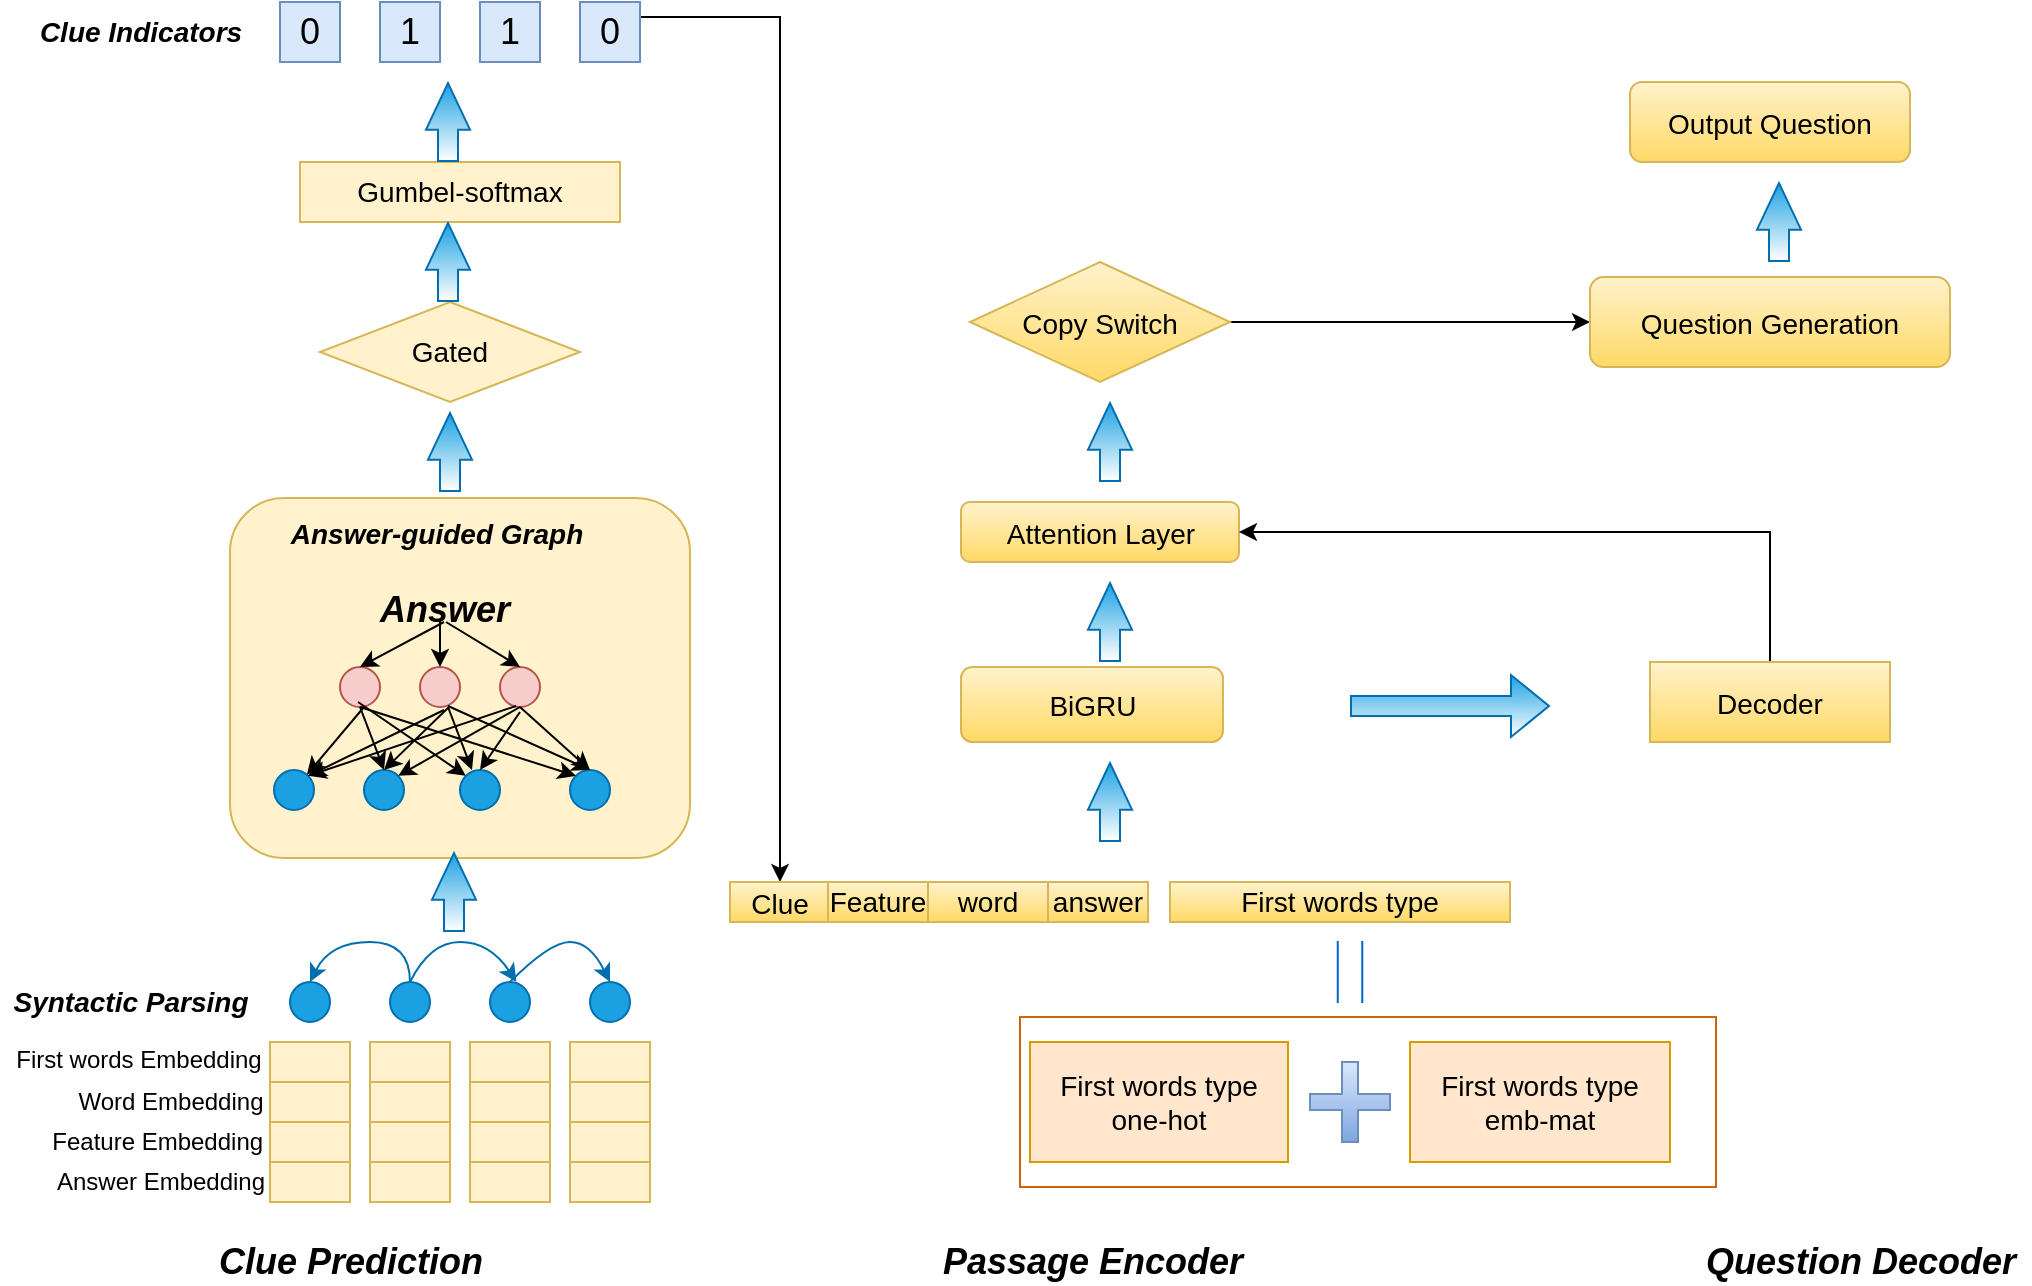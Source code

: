 <mxfile version="17.5.0" type="github">
  <diagram id="VFLp4C9wst7MWV0tXBqA" name="Page-1">
    <mxGraphModel dx="1822" dy="762" grid="0" gridSize="10" guides="1" tooltips="1" connect="1" arrows="1" fold="1" page="0" pageScale="1" pageWidth="827" pageHeight="1169" math="0" shadow="0">
      <root>
        <mxCell id="0" />
        <mxCell id="1" parent="0" />
        <mxCell id="xceocJhuSqhBGVP0jAdD-20" value="" style="rounded=0;whiteSpace=wrap;html=1;fillColor=#fff2cc;strokeColor=#d6b656;" parent="1" vertex="1">
          <mxGeometry x="210" y="680" width="40" height="20" as="geometry" />
        </mxCell>
        <mxCell id="xceocJhuSqhBGVP0jAdD-21" value="" style="rounded=0;whiteSpace=wrap;html=1;fillColor=#fff2cc;strokeColor=#d6b656;" parent="1" vertex="1">
          <mxGeometry x="210" y="700" width="40" height="20" as="geometry" />
        </mxCell>
        <mxCell id="xceocJhuSqhBGVP0jAdD-25" value="" style="rounded=0;whiteSpace=wrap;html=1;fillColor=#fff2cc;strokeColor=#d6b656;" parent="1" vertex="1">
          <mxGeometry x="260" y="680" width="40" height="20" as="geometry" />
        </mxCell>
        <mxCell id="xceocJhuSqhBGVP0jAdD-28" value="" style="rounded=0;whiteSpace=wrap;html=1;fillColor=#fff2cc;strokeColor=#d6b656;" parent="1" vertex="1">
          <mxGeometry x="260" y="700" width="40" height="20" as="geometry" />
        </mxCell>
        <mxCell id="xceocJhuSqhBGVP0jAdD-29" value="" style="ellipse;whiteSpace=wrap;html=1;aspect=fixed;fillColor=#1ba1e2;fontColor=#ffffff;strokeColor=#006EAF;" parent="1" vertex="1">
          <mxGeometry x="120" y="650" width="20" height="20" as="geometry" />
        </mxCell>
        <mxCell id="xceocJhuSqhBGVP0jAdD-31" value="" style="ellipse;whiteSpace=wrap;html=1;aspect=fixed;fillColor=#1ba1e2;fontColor=#ffffff;strokeColor=#006EAF;" parent="1" vertex="1">
          <mxGeometry x="270" y="650" width="20" height="20" as="geometry" />
        </mxCell>
        <mxCell id="xceocJhuSqhBGVP0jAdD-43" value="" style="curved=1;endArrow=classic;html=1;rounded=0;exitX=0.5;exitY=0;exitDx=0;exitDy=0;fillColor=#1ba1e2;strokeColor=#006EAF;" parent="1" source="xceocJhuSqhBGVP0jAdD-61" edge="1">
          <mxGeometry width="50" height="50" relative="1" as="geometry">
            <mxPoint x="141.79" y="645.14" as="sourcePoint" />
            <mxPoint x="233.215" y="649.995" as="targetPoint" />
            <Array as="points">
              <mxPoint x="190" y="630" />
              <mxPoint x="220" y="630" />
            </Array>
          </mxGeometry>
        </mxCell>
        <mxCell id="xceocJhuSqhBGVP0jAdD-45" value="" style="curved=1;endArrow=classic;html=1;rounded=0;entryX=0.5;entryY=0;entryDx=0;entryDy=0;fillColor=#1ba1e2;strokeColor=#006EAF;exitX=0.5;exitY=0;exitDx=0;exitDy=0;" parent="1" source="xceocJhuSqhBGVP0jAdD-61" target="xceocJhuSqhBGVP0jAdD-29" edge="1">
          <mxGeometry width="50" height="50" relative="1" as="geometry">
            <mxPoint x="150" y="650" as="sourcePoint" />
            <mxPoint x="440" y="620" as="targetPoint" />
            <Array as="points">
              <mxPoint x="180" y="630" />
              <mxPoint x="140" y="630" />
            </Array>
          </mxGeometry>
        </mxCell>
        <mxCell id="xceocJhuSqhBGVP0jAdD-48" value="" style="rounded=1;whiteSpace=wrap;html=1;fillColor=#fff2cc;strokeColor=#d6b656;" parent="1" vertex="1">
          <mxGeometry x="90" y="408" width="230" height="180" as="geometry" />
        </mxCell>
        <mxCell id="xceocJhuSqhBGVP0jAdD-51" value="" style="shape=flexArrow;endArrow=classic;html=1;rounded=0;endWidth=11;endSize=7.44;fillColor=#1ba1e2;strokeColor=#006EAF;gradientColor=#ffffff;" parent="1" edge="1">
          <mxGeometry width="50" height="50" relative="1" as="geometry">
            <mxPoint x="202" y="625" as="sourcePoint" />
            <mxPoint x="202" y="585" as="targetPoint" />
          </mxGeometry>
        </mxCell>
        <mxCell id="xceocJhuSqhBGVP0jAdD-52" value="&lt;font style=&quot;font-size: 14px&quot;&gt;Gated&lt;/font&gt;" style="rhombus;whiteSpace=wrap;html=1;fillColor=#fff2cc;strokeColor=#d6b656;" parent="1" vertex="1">
          <mxGeometry x="135" y="310" width="130" height="50" as="geometry" />
        </mxCell>
        <mxCell id="xceocJhuSqhBGVP0jAdD-53" value="&lt;font style=&quot;font-size: 14px&quot;&gt;Gumbel-softmax&lt;/font&gt;" style="rounded=0;whiteSpace=wrap;html=1;fillColor=#fff2cc;strokeColor=#d6b656;" parent="1" vertex="1">
          <mxGeometry x="125" y="240" width="160" height="30" as="geometry" />
        </mxCell>
        <mxCell id="xceocJhuSqhBGVP0jAdD-54" value="" style="shape=flexArrow;endArrow=classic;html=1;rounded=0;endWidth=11;endSize=7.44;fillColor=#1ba1e2;strokeColor=#006EAF;gradientColor=#ffffff;" parent="1" edge="1">
          <mxGeometry width="50" height="50" relative="1" as="geometry">
            <mxPoint x="199" y="310" as="sourcePoint" />
            <mxPoint x="199" y="270" as="targetPoint" />
          </mxGeometry>
        </mxCell>
        <mxCell id="xceocJhuSqhBGVP0jAdD-56" value="" style="rounded=0;whiteSpace=wrap;html=1;fillColor=#fff2cc;strokeColor=#d6b656;" parent="1" vertex="1">
          <mxGeometry x="260" y="740" width="40" height="20" as="geometry" />
        </mxCell>
        <mxCell id="xceocJhuSqhBGVP0jAdD-57" value="" style="rounded=0;whiteSpace=wrap;html=1;fillColor=#fff2cc;strokeColor=#d6b656;" parent="1" vertex="1">
          <mxGeometry x="260" y="720" width="40" height="20" as="geometry" />
        </mxCell>
        <mxCell id="xceocJhuSqhBGVP0jAdD-61" value="" style="ellipse;whiteSpace=wrap;html=1;aspect=fixed;fillColor=#1ba1e2;fontColor=#ffffff;strokeColor=#006EAF;" parent="1" vertex="1">
          <mxGeometry x="170" y="650" width="20" height="20" as="geometry" />
        </mxCell>
        <mxCell id="xceocJhuSqhBGVP0jAdD-64" value="" style="rounded=0;whiteSpace=wrap;html=1;fillColor=#fff2cc;strokeColor=#d6b656;" parent="1" vertex="1">
          <mxGeometry x="110" y="740" width="40" height="20" as="geometry" />
        </mxCell>
        <mxCell id="xceocJhuSqhBGVP0jAdD-65" value="" style="rounded=0;whiteSpace=wrap;html=1;fillColor=#fff2cc;strokeColor=#d6b656;" parent="1" vertex="1">
          <mxGeometry x="110" y="720" width="40" height="20" as="geometry" />
        </mxCell>
        <mxCell id="xceocJhuSqhBGVP0jAdD-66" value="" style="rounded=0;whiteSpace=wrap;html=1;fillColor=#fff2cc;strokeColor=#d6b656;" parent="1" vertex="1">
          <mxGeometry x="110" y="700" width="40" height="20" as="geometry" />
        </mxCell>
        <mxCell id="xceocJhuSqhBGVP0jAdD-67" value="" style="rounded=0;whiteSpace=wrap;html=1;fillColor=#fff2cc;strokeColor=#d6b656;" parent="1" vertex="1">
          <mxGeometry x="110" y="680" width="40" height="20" as="geometry" />
        </mxCell>
        <mxCell id="xceocJhuSqhBGVP0jAdD-68" value="" style="rounded=0;whiteSpace=wrap;html=1;fillColor=#fff2cc;strokeColor=#d6b656;" parent="1" vertex="1">
          <mxGeometry x="160" y="680" width="40" height="20" as="geometry" />
        </mxCell>
        <mxCell id="xceocJhuSqhBGVP0jAdD-69" value="" style="rounded=0;whiteSpace=wrap;html=1;fillColor=#fff2cc;strokeColor=#d6b656;" parent="1" vertex="1">
          <mxGeometry x="160" y="700" width="40" height="20" as="geometry" />
        </mxCell>
        <mxCell id="xceocJhuSqhBGVP0jAdD-70" value="" style="rounded=0;whiteSpace=wrap;html=1;fillColor=#fff2cc;strokeColor=#d6b656;" parent="1" vertex="1">
          <mxGeometry x="160" y="720" width="40" height="20" as="geometry" />
        </mxCell>
        <mxCell id="xceocJhuSqhBGVP0jAdD-71" value="" style="rounded=0;whiteSpace=wrap;html=1;fillColor=#fff2cc;strokeColor=#d6b656;" parent="1" vertex="1">
          <mxGeometry x="160" y="740" width="40" height="20" as="geometry" />
        </mxCell>
        <mxCell id="xceocJhuSqhBGVP0jAdD-72" value="" style="rounded=0;whiteSpace=wrap;html=1;fillColor=#fff2cc;strokeColor=#d6b656;" parent="1" vertex="1">
          <mxGeometry x="210" y="740" width="40" height="20" as="geometry" />
        </mxCell>
        <mxCell id="xceocJhuSqhBGVP0jAdD-73" value="" style="rounded=0;whiteSpace=wrap;html=1;fillColor=#fff2cc;strokeColor=#d6b656;" parent="1" vertex="1">
          <mxGeometry x="210" y="720" width="40" height="20" as="geometry" />
        </mxCell>
        <mxCell id="xceocJhuSqhBGVP0jAdD-85" value="" style="ellipse;whiteSpace=wrap;html=1;aspect=fixed;fillColor=#1ba1e2;fontColor=#ffffff;strokeColor=#006EAF;" parent="1" vertex="1">
          <mxGeometry x="220" y="650" width="20" height="20" as="geometry" />
        </mxCell>
        <mxCell id="xceocJhuSqhBGVP0jAdD-86" value="" style="curved=1;endArrow=classic;html=1;rounded=0;exitX=0.5;exitY=0;exitDx=0;exitDy=0;entryX=0.5;entryY=0;entryDx=0;entryDy=0;fillColor=#1ba1e2;strokeColor=#006EAF;" parent="1" source="xceocJhuSqhBGVP0jAdD-85" target="xceocJhuSqhBGVP0jAdD-31" edge="1">
          <mxGeometry width="50" height="50" relative="1" as="geometry">
            <mxPoint x="390" y="620" as="sourcePoint" />
            <mxPoint x="440" y="570" as="targetPoint" />
            <Array as="points">
              <mxPoint x="250" y="630" />
              <mxPoint x="270" y="630" />
            </Array>
          </mxGeometry>
        </mxCell>
        <mxCell id="xceocJhuSqhBGVP0jAdD-89" value="&lt;font style=&quot;font-size: 18px&quot;&gt;0&lt;/font&gt;" style="whiteSpace=wrap;html=1;aspect=fixed;fillColor=#dae8fc;strokeColor=#6c8ebf;" parent="1" vertex="1">
          <mxGeometry x="115" y="160" width="30" height="30" as="geometry" />
        </mxCell>
        <mxCell id="xceocJhuSqhBGVP0jAdD-90" value="&lt;font style=&quot;font-size: 18px&quot;&gt;1&lt;/font&gt;" style="whiteSpace=wrap;html=1;aspect=fixed;fillColor=#dae8fc;strokeColor=#6c8ebf;" parent="1" vertex="1">
          <mxGeometry x="165" y="160" width="30" height="30" as="geometry" />
        </mxCell>
        <mxCell id="xceocJhuSqhBGVP0jAdD-91" value="&lt;font style=&quot;font-size: 18px&quot;&gt;1&lt;/font&gt;" style="whiteSpace=wrap;html=1;aspect=fixed;fillColor=#dae8fc;strokeColor=#6c8ebf;" parent="1" vertex="1">
          <mxGeometry x="215" y="160" width="30" height="30" as="geometry" />
        </mxCell>
        <mxCell id="AOIuMCU6d10fhTLy6ek6-49" style="edgeStyle=orthogonalEdgeStyle;rounded=0;orthogonalLoop=1;jettySize=auto;html=1;exitX=1;exitY=0.25;exitDx=0;exitDy=0;entryX=0.5;entryY=0;entryDx=0;entryDy=0;fontFamily=Helvetica;fontSize=14;" parent="1" source="xceocJhuSqhBGVP0jAdD-92" target="AOIuMCU6d10fhTLy6ek6-41" edge="1">
          <mxGeometry relative="1" as="geometry" />
        </mxCell>
        <mxCell id="xceocJhuSqhBGVP0jAdD-92" value="&lt;font style=&quot;font-size: 18px&quot;&gt;0&lt;/font&gt;" style="whiteSpace=wrap;html=1;aspect=fixed;fillColor=#dae8fc;strokeColor=#6c8ebf;" parent="1" vertex="1">
          <mxGeometry x="265" y="160" width="30" height="30" as="geometry" />
        </mxCell>
        <mxCell id="AOIuMCU6d10fhTLy6ek6-1" value="Answer Embedding" style="text;html=1;align=center;verticalAlign=middle;resizable=0;points=[];autosize=1;strokeColor=none;fillColor=none;" parent="1" vertex="1">
          <mxGeometry x="-5" y="740" width="120" height="20" as="geometry" />
        </mxCell>
        <mxCell id="AOIuMCU6d10fhTLy6ek6-3" value="Feature Embedding&amp;nbsp;" style="text;html=1;align=center;verticalAlign=middle;resizable=0;points=[];autosize=1;strokeColor=none;fillColor=none;" parent="1" vertex="1">
          <mxGeometry x="-5" y="720" width="120" height="20" as="geometry" />
        </mxCell>
        <mxCell id="AOIuMCU6d10fhTLy6ek6-5" value="Word Embedding" style="text;html=1;align=center;verticalAlign=middle;resizable=0;points=[];autosize=1;strokeColor=none;fillColor=none;" parent="1" vertex="1">
          <mxGeometry x="5" y="700" width="110" height="20" as="geometry" />
        </mxCell>
        <mxCell id="AOIuMCU6d10fhTLy6ek6-6" value="First words Embedding" style="text;html=1;align=center;verticalAlign=middle;resizable=0;points=[];autosize=1;strokeColor=none;fillColor=none;" parent="1" vertex="1">
          <mxGeometry x="-23" y="680" width="133" height="18" as="geometry" />
        </mxCell>
        <mxCell id="AOIuMCU6d10fhTLy6ek6-7" value="&lt;font style=&quot;font-size: 14px&quot;&gt;&lt;b&gt;&lt;i&gt;Syntactic Parsing&lt;/i&gt;&lt;/b&gt;&lt;/font&gt;" style="text;html=1;align=center;verticalAlign=middle;resizable=0;points=[];autosize=1;strokeColor=none;fillColor=none;" parent="1" vertex="1">
          <mxGeometry x="-25" y="650" width="130" height="20" as="geometry" />
        </mxCell>
        <mxCell id="AOIuMCU6d10fhTLy6ek6-8" value="&lt;div style=&quot;direction: ltr&quot;&gt;&lt;span&gt;&lt;b&gt;&lt;i&gt;&lt;font style=&quot;font-size: 18px&quot;&gt;Answer&lt;/font&gt;&lt;/i&gt;&lt;/b&gt;&lt;/span&gt;&lt;/div&gt;" style="text;html=1;align=center;verticalAlign=middle;resizable=0;points=[];autosize=1;strokeColor=none;fillColor=none;fontSize=14;fontFamily=Helvetica;rotation=0;" parent="1" vertex="1">
          <mxGeometry x="157" y="454" width="80" height="20" as="geometry" />
        </mxCell>
        <mxCell id="AOIuMCU6d10fhTLy6ek6-11" value="" style="ellipse;whiteSpace=wrap;html=1;aspect=fixed;fontFamily=Helvetica;fontSize=14;fillColor=#f8cecc;strokeColor=#b85450;" parent="1" vertex="1">
          <mxGeometry x="225" y="492.5" width="20" height="20" as="geometry" />
        </mxCell>
        <mxCell id="AOIuMCU6d10fhTLy6ek6-12" value="" style="ellipse;whiteSpace=wrap;html=1;aspect=fixed;fontFamily=Helvetica;fontSize=14;fillColor=#f8cecc;strokeColor=#b85450;" parent="1" vertex="1">
          <mxGeometry x="185" y="492.5" width="20" height="20" as="geometry" />
        </mxCell>
        <mxCell id="AOIuMCU6d10fhTLy6ek6-13" value="" style="ellipse;whiteSpace=wrap;html=1;aspect=fixed;fontFamily=Helvetica;fontSize=14;fillColor=#f8cecc;strokeColor=#b85450;" parent="1" vertex="1">
          <mxGeometry x="145" y="492.5" width="20" height="20" as="geometry" />
        </mxCell>
        <mxCell id="AOIuMCU6d10fhTLy6ek6-35" value="" style="shape=flexArrow;endArrow=classic;html=1;rounded=0;endWidth=11;endSize=7.44;fillColor=#1ba1e2;strokeColor=#006EAF;gradientColor=#ffffff;" parent="1" edge="1">
          <mxGeometry width="50" height="50" relative="1" as="geometry">
            <mxPoint x="200" y="405" as="sourcePoint" />
            <mxPoint x="200" y="365" as="targetPoint" />
          </mxGeometry>
        </mxCell>
        <mxCell id="AOIuMCU6d10fhTLy6ek6-36" value="" style="shape=flexArrow;endArrow=classic;html=1;rounded=0;endWidth=11;endSize=7.44;fillColor=#1ba1e2;strokeColor=#006EAF;gradientColor=#ffffff;" parent="1" edge="1">
          <mxGeometry width="50" height="50" relative="1" as="geometry">
            <mxPoint x="199" y="240" as="sourcePoint" />
            <mxPoint x="199" y="200" as="targetPoint" />
          </mxGeometry>
        </mxCell>
        <mxCell id="AOIuMCU6d10fhTLy6ek6-38" value="&lt;font style=&quot;font-size: 14px&quot;&gt;&lt;b&gt;&lt;i&gt;Clue Indicators&lt;/i&gt;&lt;/b&gt;&lt;/font&gt;" style="text;html=1;align=center;verticalAlign=middle;resizable=0;points=[];autosize=1;strokeColor=none;fillColor=none;fontSize=14;fontFamily=Helvetica;" parent="1" vertex="1">
          <mxGeometry x="-15" y="165" width="120" height="20" as="geometry" />
        </mxCell>
        <mxCell id="AOIuMCU6d10fhTLy6ek6-41" value="&lt;font style=&quot;font-size: 14px&quot;&gt;Clue&lt;/font&gt;" style="rounded=0;whiteSpace=wrap;html=1;fontFamily=Helvetica;fontSize=18;fillColor=#fff2cc;strokeColor=#d6b656;gradientColor=#ffd966;" parent="1" vertex="1">
          <mxGeometry x="340" y="600" width="50" height="20" as="geometry" />
        </mxCell>
        <mxCell id="AOIuMCU6d10fhTLy6ek6-42" value="Feature" style="rounded=0;whiteSpace=wrap;html=1;fontFamily=Helvetica;fontSize=14;fillColor=#fff2cc;strokeColor=#d6b656;gradientColor=#ffd966;" parent="1" vertex="1">
          <mxGeometry x="389" y="600" width="50" height="20" as="geometry" />
        </mxCell>
        <mxCell id="AOIuMCU6d10fhTLy6ek6-44" value="word" style="rounded=0;whiteSpace=wrap;html=1;fontFamily=Helvetica;fontSize=14;fillColor=#fff2cc;strokeColor=#d6b656;gradientColor=#ffd966;" parent="1" vertex="1">
          <mxGeometry x="439" y="600" width="60" height="20" as="geometry" />
        </mxCell>
        <mxCell id="AOIuMCU6d10fhTLy6ek6-45" value="answer" style="rounded=0;whiteSpace=wrap;html=1;fontSize=14;fillColor=#fff2cc;strokeColor=#d6b656;gradientColor=#ffd966;" parent="1" vertex="1">
          <mxGeometry x="499" y="600" width="50" height="20" as="geometry" />
        </mxCell>
        <mxCell id="AOIuMCU6d10fhTLy6ek6-48" value="First words type" style="rounded=0;whiteSpace=wrap;html=1;fontFamily=Helvetica;fontSize=14;fillColor=#fff2cc;strokeColor=#d6b656;gradientColor=#ffd966;" parent="1" vertex="1">
          <mxGeometry x="560" y="600" width="170" height="20" as="geometry" />
        </mxCell>
        <mxCell id="AOIuMCU6d10fhTLy6ek6-52" value="" style="shape=flexArrow;endArrow=classic;html=1;rounded=0;endWidth=11;endSize=7.44;fillColor=#1ba1e2;strokeColor=#006EAF;gradientColor=#ffffff;" parent="1" edge="1">
          <mxGeometry width="50" height="50" relative="1" as="geometry">
            <mxPoint x="530" y="580" as="sourcePoint" />
            <mxPoint x="530" y="540" as="targetPoint" />
          </mxGeometry>
        </mxCell>
        <mxCell id="AOIuMCU6d10fhTLy6ek6-53" value="&lt;font style=&quot;font-size: 18px&quot;&gt;&lt;b&gt;&lt;i&gt;Clue Prediction&lt;/i&gt;&lt;/b&gt;&lt;/font&gt;" style="text;html=1;align=center;verticalAlign=middle;resizable=0;points=[];autosize=1;strokeColor=none;fillColor=none;fontSize=14;fontFamily=Helvetica;" parent="1" vertex="1">
          <mxGeometry x="75" y="780" width="150" height="20" as="geometry" />
        </mxCell>
        <mxCell id="AOIuMCU6d10fhTLy6ek6-54" value="&lt;span style=&quot;font-size: 18px&quot;&gt;&lt;b&gt;&lt;i&gt;Passage Encoder&lt;/i&gt;&lt;/b&gt;&lt;/span&gt;" style="text;html=1;align=center;verticalAlign=middle;resizable=0;points=[];autosize=1;strokeColor=none;fillColor=none;fontSize=14;fontFamily=Helvetica;" parent="1" vertex="1">
          <mxGeometry x="436" y="780" width="170" height="20" as="geometry" />
        </mxCell>
        <mxCell id="AOIuMCU6d10fhTLy6ek6-59" value="&lt;span style=&quot;font-size: 18px&quot;&gt;&lt;b&gt;&lt;i&gt;Question Decoder&lt;/i&gt;&lt;/b&gt;&lt;/span&gt;" style="text;html=1;align=center;verticalAlign=middle;resizable=0;points=[];autosize=1;strokeColor=none;fillColor=none;fontSize=14;fontFamily=Helvetica;" parent="1" vertex="1">
          <mxGeometry x="820" y="780" width="170" height="20" as="geometry" />
        </mxCell>
        <mxCell id="AOIuMCU6d10fhTLy6ek6-61" value="&lt;font style=&quot;font-size: 14px&quot;&gt;BiGRU&lt;/font&gt;" style="rounded=1;whiteSpace=wrap;html=1;fontFamily=Helvetica;fontSize=18;fillColor=#fff2cc;strokeColor=#d6b656;gradientColor=#ffd966;" parent="1" vertex="1">
          <mxGeometry x="455.5" y="492.5" width="131" height="37.5" as="geometry" />
        </mxCell>
        <mxCell id="AOIuMCU6d10fhTLy6ek6-63" value="" style="shape=flexArrow;endArrow=classic;html=1;rounded=0;endWidth=11;endSize=7.44;fillColor=#1ba1e2;strokeColor=#006EAF;gradientColor=#ffffff;" parent="1" edge="1">
          <mxGeometry width="50" height="50" relative="1" as="geometry">
            <mxPoint x="530" y="490" as="sourcePoint" />
            <mxPoint x="530" y="450" as="targetPoint" />
          </mxGeometry>
        </mxCell>
        <mxCell id="AOIuMCU6d10fhTLy6ek6-64" value="&lt;font style=&quot;font-size: 14px&quot;&gt;Attention Layer&lt;/font&gt;" style="rounded=1;whiteSpace=wrap;html=1;fontFamily=Helvetica;fontSize=18;fillColor=#fff2cc;strokeColor=#d6b656;gradientColor=#ffd966;" parent="1" vertex="1">
          <mxGeometry x="455.5" y="410" width="139" height="30" as="geometry" />
        </mxCell>
        <mxCell id="AOIuMCU6d10fhTLy6ek6-65" value="" style="shape=flexArrow;endArrow=classic;html=1;rounded=0;endWidth=11;endSize=7.44;fillColor=#1ba1e2;strokeColor=#006EAF;gradientColor=#ffffff;" parent="1" edge="1">
          <mxGeometry width="50" height="50" relative="1" as="geometry">
            <mxPoint x="530" y="400" as="sourcePoint" />
            <mxPoint x="530" y="360" as="targetPoint" />
          </mxGeometry>
        </mxCell>
        <mxCell id="AOIuMCU6d10fhTLy6ek6-77" style="edgeStyle=orthogonalEdgeStyle;rounded=0;orthogonalLoop=1;jettySize=auto;html=1;exitX=1;exitY=0.5;exitDx=0;exitDy=0;entryX=0;entryY=0.5;entryDx=0;entryDy=0;fontFamily=Helvetica;fontSize=18;gradientColor=#ffffff;" parent="1" source="AOIuMCU6d10fhTLy6ek6-67" target="AOIuMCU6d10fhTLy6ek6-73" edge="1">
          <mxGeometry relative="1" as="geometry" />
        </mxCell>
        <mxCell id="AOIuMCU6d10fhTLy6ek6-67" value="&lt;font style=&quot;font-size: 14px&quot;&gt;Copy Switch&lt;/font&gt;" style="rhombus;whiteSpace=wrap;html=1;fontFamily=Helvetica;fontSize=18;fillColor=#fff2cc;gradientColor=#ffd966;strokeColor=#d6b656;" parent="1" vertex="1">
          <mxGeometry x="460" y="290" width="130" height="60" as="geometry" />
        </mxCell>
        <mxCell id="AOIuMCU6d10fhTLy6ek6-72" style="edgeStyle=orthogonalEdgeStyle;rounded=0;orthogonalLoop=1;jettySize=auto;html=1;exitX=0.5;exitY=0;exitDx=0;exitDy=0;entryX=1;entryY=0.5;entryDx=0;entryDy=0;fontFamily=Helvetica;fontSize=18;gradientColor=#ffffff;" parent="1" source="AOIuMCU6d10fhTLy6ek6-69" target="AOIuMCU6d10fhTLy6ek6-64" edge="1">
          <mxGeometry relative="1" as="geometry" />
        </mxCell>
        <mxCell id="AOIuMCU6d10fhTLy6ek6-69" value="&lt;font style=&quot;font-size: 14px&quot;&gt;Decoder&lt;/font&gt;" style="rounded=0;whiteSpace=wrap;html=1;fontFamily=Helvetica;fontSize=18;fillColor=#fff2cc;gradientColor=#ffd966;strokeColor=#d6b656;" parent="1" vertex="1">
          <mxGeometry x="800" y="490" width="120" height="40" as="geometry" />
        </mxCell>
        <mxCell id="AOIuMCU6d10fhTLy6ek6-71" value="" style="shape=flexArrow;endArrow=classic;html=1;rounded=0;fontFamily=Helvetica;fontSize=18;fillColor=#1ba1e2;strokeColor=#006EAF;gradientColor=#ffffff;" parent="1" edge="1">
          <mxGeometry width="50" height="50" relative="1" as="geometry">
            <mxPoint x="650" y="512" as="sourcePoint" />
            <mxPoint x="750" y="512" as="targetPoint" />
          </mxGeometry>
        </mxCell>
        <mxCell id="AOIuMCU6d10fhTLy6ek6-73" value="&lt;font style=&quot;font-size: 14px&quot;&gt;Question Generation&lt;/font&gt;" style="rounded=1;whiteSpace=wrap;html=1;fontFamily=Helvetica;fontSize=18;fillColor=#fff2cc;strokeColor=#d6b656;gradientColor=#ffd966;" parent="1" vertex="1">
          <mxGeometry x="770" y="297.5" width="180" height="45" as="geometry" />
        </mxCell>
        <mxCell id="AOIuMCU6d10fhTLy6ek6-76" value="&lt;font style=&quot;font-size: 14px&quot;&gt;Output Question&lt;/font&gt;" style="rounded=1;whiteSpace=wrap;html=1;fontFamily=Helvetica;fontSize=18;fillColor=#fff2cc;strokeColor=#d6b656;gradientColor=#ffd966;" parent="1" vertex="1">
          <mxGeometry x="790" y="200" width="140" height="40" as="geometry" />
        </mxCell>
        <mxCell id="AOIuMCU6d10fhTLy6ek6-78" value="" style="shape=flexArrow;endArrow=classic;html=1;rounded=0;endWidth=11;endSize=7.44;fillColor=#1ba1e2;strokeColor=#006EAF;gradientColor=#ffffff;" parent="1" edge="1">
          <mxGeometry width="50" height="50" relative="1" as="geometry">
            <mxPoint x="864.5" y="290" as="sourcePoint" />
            <mxPoint x="864.5" y="250" as="targetPoint" />
          </mxGeometry>
        </mxCell>
        <mxCell id="AOIuMCU6d10fhTLy6ek6-82" value="First words type one-hot" style="rounded=0;whiteSpace=wrap;html=1;fontFamily=Helvetica;fontSize=14;fillColor=#ffe6cc;strokeColor=#d79b00;" parent="1" vertex="1">
          <mxGeometry x="490" y="680" width="129" height="60" as="geometry" />
        </mxCell>
        <mxCell id="AOIuMCU6d10fhTLy6ek6-83" value="&lt;span&gt;First words type emb-mat&lt;/span&gt;" style="rounded=0;whiteSpace=wrap;html=1;fontFamily=Helvetica;fontSize=14;fillColor=#ffe6cc;strokeColor=#d79b00;" parent="1" vertex="1">
          <mxGeometry x="680" y="680" width="130" height="60" as="geometry" />
        </mxCell>
        <mxCell id="AOIuMCU6d10fhTLy6ek6-84" value="" style="shape=cross;whiteSpace=wrap;html=1;fontFamily=Helvetica;fontSize=14;fillColor=#dae8fc;gradientColor=#7ea6e0;strokeColor=#6c8ebf;" parent="1" vertex="1">
          <mxGeometry x="630" y="690" width="40" height="40" as="geometry" />
        </mxCell>
        <mxCell id="AOIuMCU6d10fhTLy6ek6-91" value="" style="rounded=0;whiteSpace=wrap;html=1;fontFamily=Helvetica;fontSize=14;fillColor=none;strokeColor=#CC6600;" parent="1" vertex="1">
          <mxGeometry x="485" y="667.5" width="348" height="85" as="geometry" />
        </mxCell>
        <mxCell id="AOIuMCU6d10fhTLy6ek6-92" value="" style="shape=partialRectangle;whiteSpace=wrap;html=1;top=0;bottom=0;fillColor=none;fontFamily=Helvetica;fontSize=14;strokeColor=#0066CC;" parent="1" vertex="1">
          <mxGeometry x="643.88" y="630" width="12.25" height="30" as="geometry" />
        </mxCell>
        <mxCell id="AOIuMCU6d10fhTLy6ek6-93" value="" style="endArrow=classic;html=1;rounded=0;fontFamily=Helvetica;fontSize=14;gradientColor=#ffffff;entryX=0.5;entryY=0;entryDx=0;entryDy=0;" parent="1" target="AOIuMCU6d10fhTLy6ek6-11" edge="1">
          <mxGeometry width="50" height="50" relative="1" as="geometry">
            <mxPoint x="198" y="470" as="sourcePoint" />
            <mxPoint x="238" y="514" as="targetPoint" />
          </mxGeometry>
        </mxCell>
        <mxCell id="nTUuQNKGQeimlVFE55rg-7" value="" style="endArrow=classic;html=1;rounded=0;fontFamily=Helvetica;fontSize=14;gradientColor=#ffffff;entryX=0.5;entryY=0;entryDx=0;entryDy=0;" edge="1" parent="1" target="AOIuMCU6d10fhTLy6ek6-13">
          <mxGeometry width="50" height="50" relative="1" as="geometry">
            <mxPoint x="197" y="470" as="sourcePoint" />
            <mxPoint x="164.999" y="511.429" as="targetPoint" />
          </mxGeometry>
        </mxCell>
        <mxCell id="nTUuQNKGQeimlVFE55rg-8" value="" style="endArrow=classic;html=1;rounded=0;fontFamily=Helvetica;fontSize=14;gradientColor=#ffffff;entryX=0.5;entryY=0;entryDx=0;entryDy=0;" edge="1" parent="1" target="AOIuMCU6d10fhTLy6ek6-12">
          <mxGeometry width="50" height="50" relative="1" as="geometry">
            <mxPoint x="195" y="469" as="sourcePoint" />
            <mxPoint x="247.929" y="515.429" as="targetPoint" />
          </mxGeometry>
        </mxCell>
        <mxCell id="nTUuQNKGQeimlVFE55rg-9" value="" style="ellipse;whiteSpace=wrap;html=1;aspect=fixed;fillColor=#1ba1e2;fontColor=#ffffff;strokeColor=#006EAF;" vertex="1" parent="1">
          <mxGeometry x="112" y="544" width="20" height="20" as="geometry" />
        </mxCell>
        <mxCell id="nTUuQNKGQeimlVFE55rg-10" value="" style="ellipse;whiteSpace=wrap;html=1;aspect=fixed;fillColor=#1ba1e2;fontColor=#ffffff;strokeColor=#006EAF;" vertex="1" parent="1">
          <mxGeometry x="260" y="544" width="20" height="20" as="geometry" />
        </mxCell>
        <mxCell id="nTUuQNKGQeimlVFE55rg-11" value="" style="ellipse;whiteSpace=wrap;html=1;aspect=fixed;fillColor=#1ba1e2;fontColor=#ffffff;strokeColor=#006EAF;" vertex="1" parent="1">
          <mxGeometry x="205" y="544" width="20" height="20" as="geometry" />
        </mxCell>
        <mxCell id="nTUuQNKGQeimlVFE55rg-12" value="" style="ellipse;whiteSpace=wrap;html=1;aspect=fixed;fillColor=#1ba1e2;fontColor=#ffffff;strokeColor=#006EAF;" vertex="1" parent="1">
          <mxGeometry x="157" y="544" width="20" height="20" as="geometry" />
        </mxCell>
        <mxCell id="nTUuQNKGQeimlVFE55rg-16" value="" style="endArrow=classic;html=1;rounded=0;entryX=0.5;entryY=0;entryDx=0;entryDy=0;exitX=0.5;exitY=1;exitDx=0;exitDy=0;" edge="1" parent="1" source="AOIuMCU6d10fhTLy6ek6-13" target="nTUuQNKGQeimlVFE55rg-12">
          <mxGeometry width="50" height="50" relative="1" as="geometry">
            <mxPoint x="115" y="542.5" as="sourcePoint" />
            <mxPoint x="165" y="492.5" as="targetPoint" />
          </mxGeometry>
        </mxCell>
        <mxCell id="nTUuQNKGQeimlVFE55rg-17" value="" style="endArrow=classic;html=1;rounded=0;entryX=0.5;entryY=0;entryDx=0;entryDy=0;exitX=0.5;exitY=1;exitDx=0;exitDy=0;" edge="1" parent="1">
          <mxGeometry width="50" height="50" relative="1" as="geometry">
            <mxPoint x="199" y="512.5" as="sourcePoint" />
            <mxPoint x="211" y="544" as="targetPoint" />
          </mxGeometry>
        </mxCell>
        <mxCell id="nTUuQNKGQeimlVFE55rg-18" value="" style="endArrow=classic;html=1;rounded=0;exitX=0.5;exitY=1;exitDx=0;exitDy=0;" edge="1" parent="1" target="nTUuQNKGQeimlVFE55rg-9">
          <mxGeometry width="50" height="50" relative="1" as="geometry">
            <mxPoint x="157" y="512.5" as="sourcePoint" />
            <mxPoint x="169" y="544" as="targetPoint" />
          </mxGeometry>
        </mxCell>
        <mxCell id="nTUuQNKGQeimlVFE55rg-19" value="" style="endArrow=classic;html=1;rounded=0;entryX=0.5;entryY=0;entryDx=0;entryDy=0;exitX=0.5;exitY=1;exitDx=0;exitDy=0;" edge="1" parent="1" source="AOIuMCU6d10fhTLy6ek6-11" target="nTUuQNKGQeimlVFE55rg-10">
          <mxGeometry width="50" height="50" relative="1" as="geometry">
            <mxPoint x="242" y="509" as="sourcePoint" />
            <mxPoint x="254" y="540.5" as="targetPoint" />
          </mxGeometry>
        </mxCell>
        <mxCell id="nTUuQNKGQeimlVFE55rg-20" value="" style="endArrow=classic;html=1;rounded=0;entryX=0;entryY=0;entryDx=0;entryDy=0;" edge="1" parent="1" target="nTUuQNKGQeimlVFE55rg-11">
          <mxGeometry width="50" height="50" relative="1" as="geometry">
            <mxPoint x="154" y="510" as="sourcePoint" />
            <mxPoint x="138.493" y="556.394" as="targetPoint" />
            <Array as="points" />
          </mxGeometry>
        </mxCell>
        <mxCell id="nTUuQNKGQeimlVFE55rg-21" value="" style="endArrow=classic;html=1;rounded=0;entryX=0;entryY=0;entryDx=0;entryDy=0;exitX=0.5;exitY=1;exitDx=0;exitDy=0;" edge="1" parent="1" source="AOIuMCU6d10fhTLy6ek6-13" target="nTUuQNKGQeimlVFE55rg-10">
          <mxGeometry width="50" height="50" relative="1" as="geometry">
            <mxPoint x="154" y="510" as="sourcePoint" />
            <mxPoint x="217.929" y="556.929" as="targetPoint" />
            <Array as="points" />
          </mxGeometry>
        </mxCell>
        <mxCell id="nTUuQNKGQeimlVFE55rg-22" value="" style="endArrow=classic;html=1;rounded=0;entryX=1;entryY=0;entryDx=0;entryDy=0;" edge="1" parent="1" target="nTUuQNKGQeimlVFE55rg-9">
          <mxGeometry width="50" height="50" relative="1" as="geometry">
            <mxPoint x="197" y="514" as="sourcePoint" />
            <mxPoint x="138.493" y="556.394" as="targetPoint" />
          </mxGeometry>
        </mxCell>
        <mxCell id="nTUuQNKGQeimlVFE55rg-24" value="" style="endArrow=classic;html=1;rounded=0;entryX=0.5;entryY=0;entryDx=0;entryDy=0;" edge="1" parent="1" target="nTUuQNKGQeimlVFE55rg-12">
          <mxGeometry width="50" height="50" relative="1" as="geometry">
            <mxPoint x="200" y="512" as="sourcePoint" />
            <mxPoint x="139.071" y="556.929" as="targetPoint" />
          </mxGeometry>
        </mxCell>
        <mxCell id="nTUuQNKGQeimlVFE55rg-26" value="" style="endArrow=classic;html=1;rounded=0;entryX=0.5;entryY=0;entryDx=0;entryDy=0;" edge="1" parent="1" target="nTUuQNKGQeimlVFE55rg-10">
          <mxGeometry width="50" height="50" relative="1" as="geometry">
            <mxPoint x="199" y="512" as="sourcePoint" />
            <mxPoint x="272.929" y="556.929" as="targetPoint" />
            <Array as="points" />
          </mxGeometry>
        </mxCell>
        <mxCell id="nTUuQNKGQeimlVFE55rg-27" value="" style="endArrow=classic;html=1;rounded=0;entryX=1;entryY=0;entryDx=0;entryDy=0;" edge="1" parent="1" target="nTUuQNKGQeimlVFE55rg-9">
          <mxGeometry width="50" height="50" relative="1" as="geometry">
            <mxPoint x="233" y="512" as="sourcePoint" />
            <mxPoint x="139.071" y="556.929" as="targetPoint" />
          </mxGeometry>
        </mxCell>
        <mxCell id="nTUuQNKGQeimlVFE55rg-28" value="" style="endArrow=classic;html=1;rounded=0;entryX=1;entryY=0;entryDx=0;entryDy=0;exitX=0.5;exitY=1;exitDx=0;exitDy=0;" edge="1" parent="1" source="AOIuMCU6d10fhTLy6ek6-11" target="nTUuQNKGQeimlVFE55rg-12">
          <mxGeometry width="50" height="50" relative="1" as="geometry">
            <mxPoint x="210" y="522" as="sourcePoint" />
            <mxPoint x="177" y="554" as="targetPoint" />
          </mxGeometry>
        </mxCell>
        <mxCell id="nTUuQNKGQeimlVFE55rg-29" value="" style="endArrow=classic;html=1;rounded=0;entryX=0.5;entryY=0;entryDx=0;entryDy=0;" edge="1" parent="1" target="nTUuQNKGQeimlVFE55rg-11">
          <mxGeometry width="50" height="50" relative="1" as="geometry">
            <mxPoint x="235" y="515" as="sourcePoint" />
            <mxPoint x="184.071" y="556.929" as="targetPoint" />
          </mxGeometry>
        </mxCell>
        <mxCell id="nTUuQNKGQeimlVFE55rg-30" value="&lt;b&gt;&lt;i&gt;&lt;font style=&quot;font-size: 14px&quot;&gt;Answer-guided Graph&lt;/font&gt;&lt;/i&gt;&lt;/b&gt;" style="text;html=1;align=center;verticalAlign=middle;resizable=0;points=[];autosize=1;strokeColor=none;fillColor=none;" vertex="1" parent="1">
          <mxGeometry x="115" y="416" width="156" height="19" as="geometry" />
        </mxCell>
      </root>
    </mxGraphModel>
  </diagram>
</mxfile>

